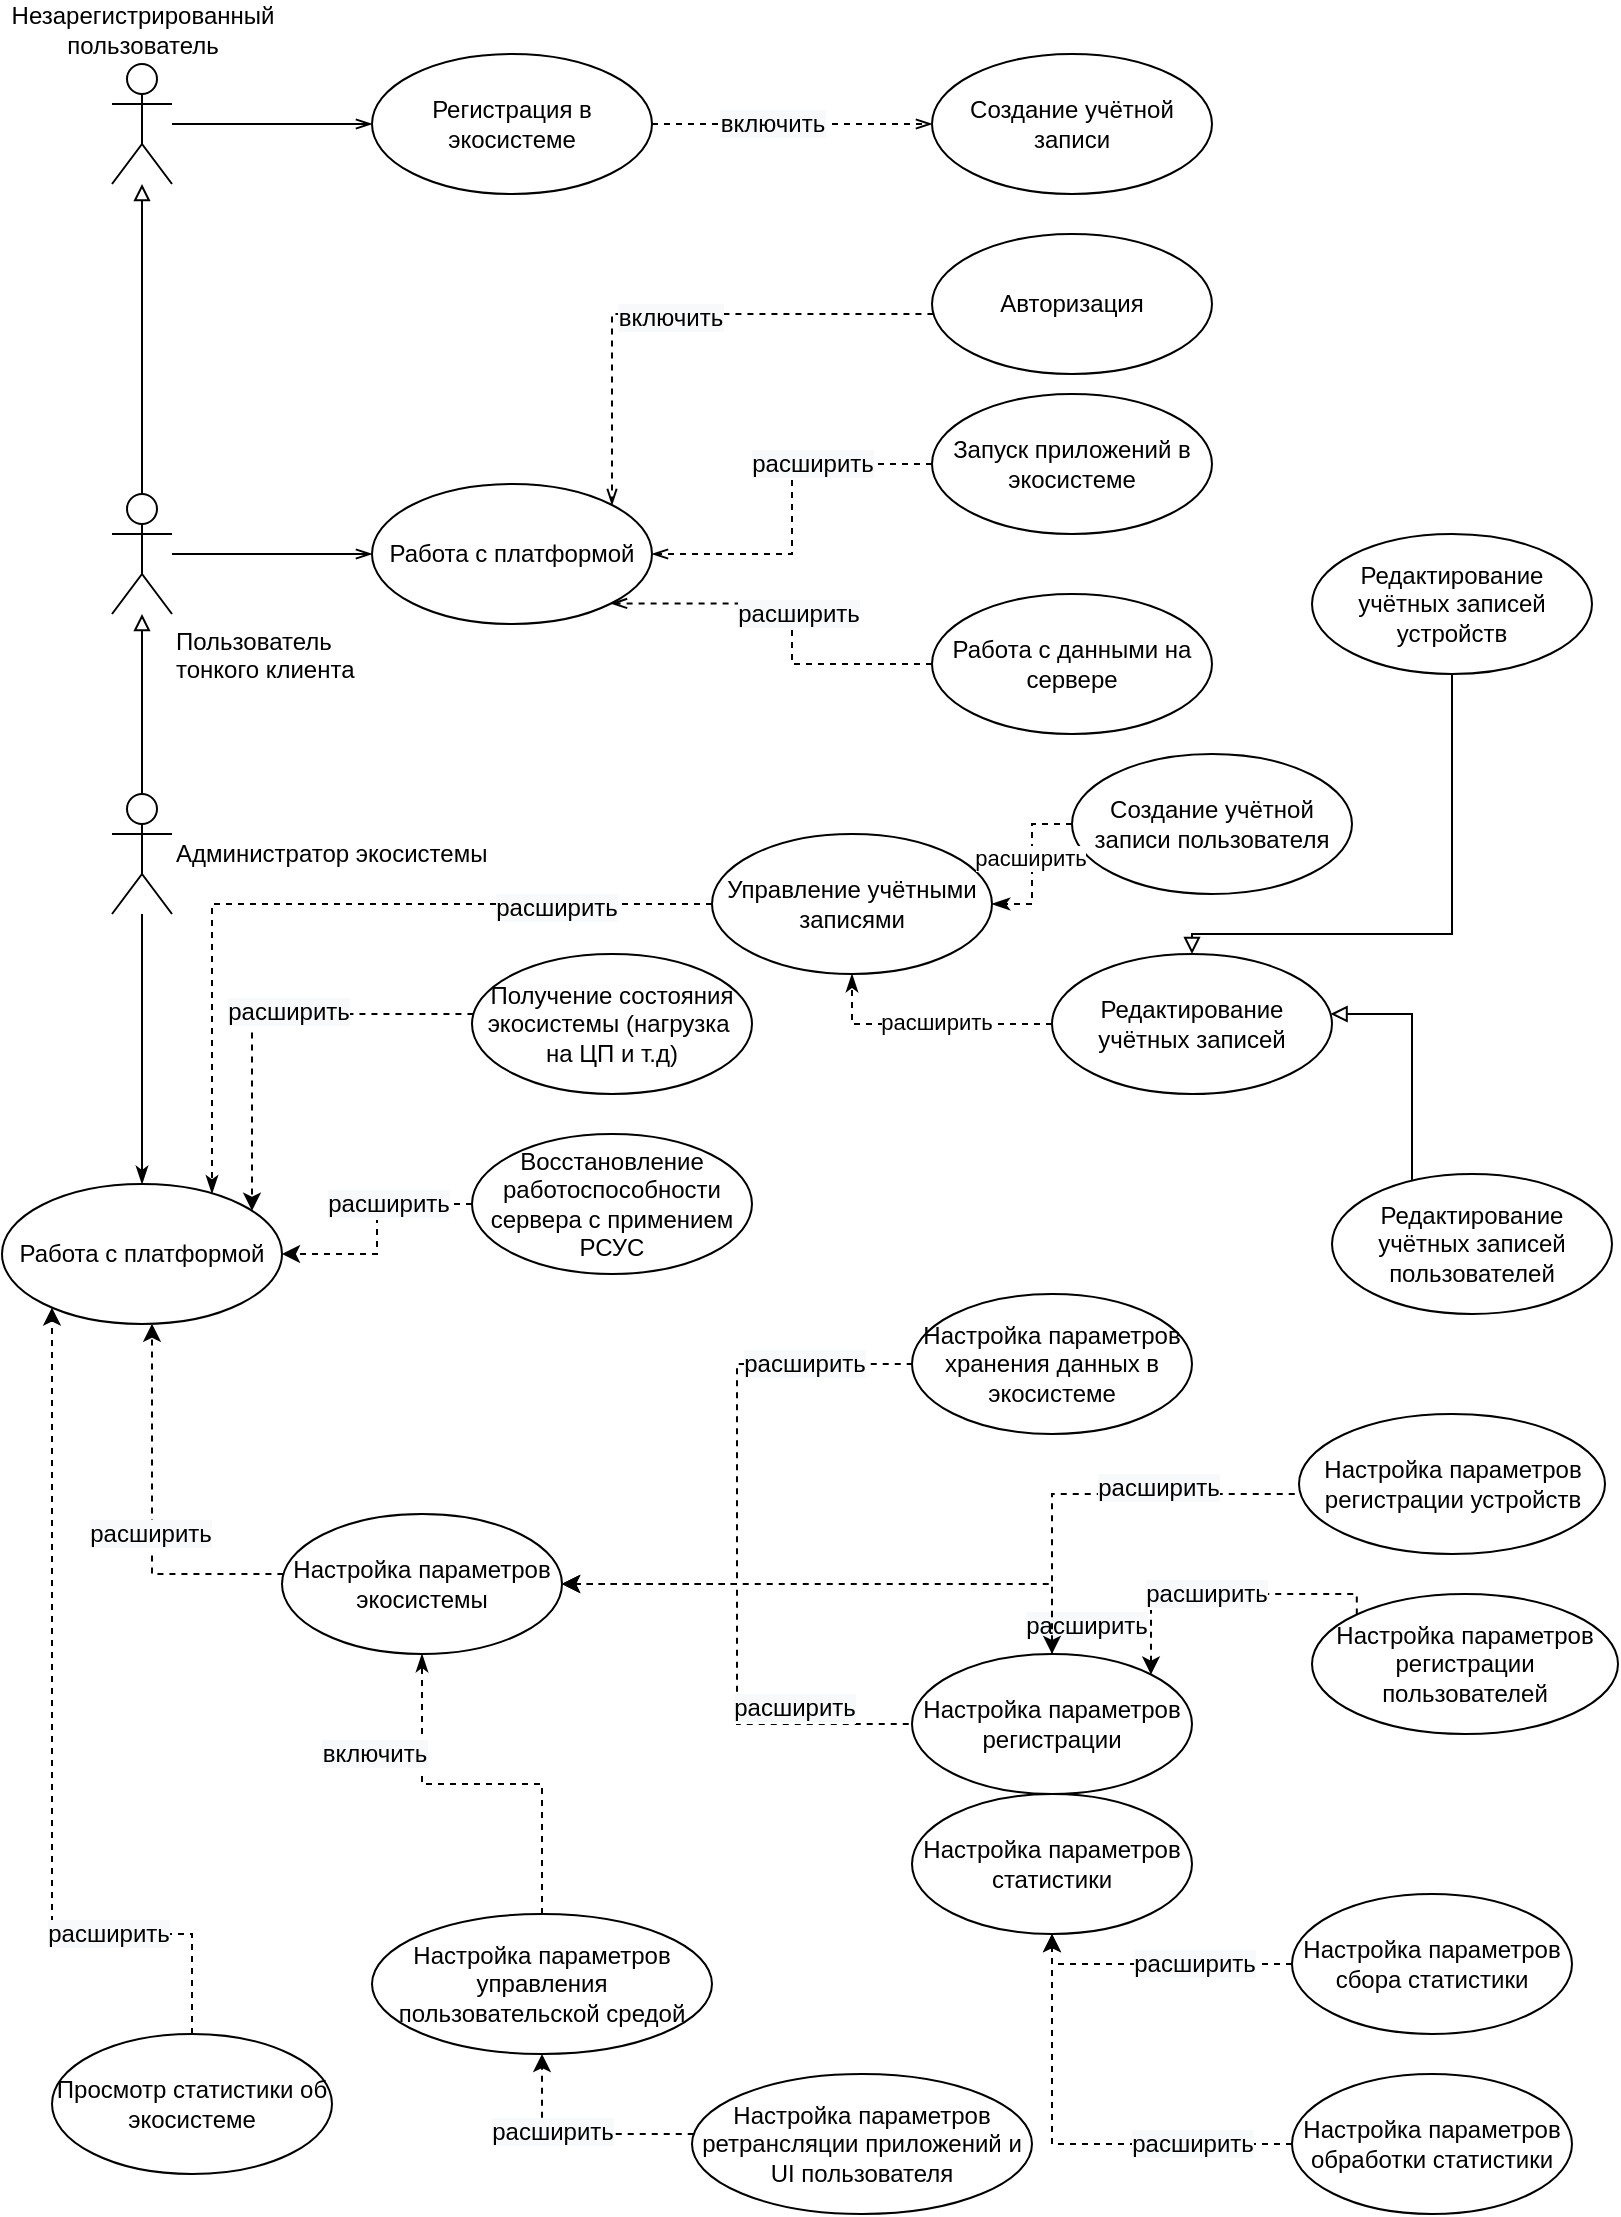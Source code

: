 <mxfile version="20.2.3" type="device"><diagram id="9qbmvZTO2JRVALTVGqM2" name="Use-case diagram"><mxGraphModel dx="730" dy="384" grid="1" gridSize="10" guides="1" tooltips="1" connect="1" arrows="1" fold="1" page="1" pageScale="1" pageWidth="827" pageHeight="1169" math="0" shadow="0"><root><mxCell id="0"/><mxCell id="1" parent="0"/><mxCell id="5ONGX-aJnyXNHV8rb47w-68" value="" style="edgeStyle=orthogonalEdgeStyle;rounded=0;orthogonalLoop=1;jettySize=auto;html=1;endArrow=openThin;endFill=0;" parent="1" source="5ONGX-aJnyXNHV8rb47w-36" target="5ONGX-aJnyXNHV8rb47w-39" edge="1"><mxGeometry relative="1" as="geometry"/></mxCell><mxCell id="5ONGX-aJnyXNHV8rb47w-94" style="edgeStyle=orthogonalEdgeStyle;rounded=0;orthogonalLoop=1;jettySize=auto;html=1;endArrow=block;endFill=0;" parent="1" source="5ONGX-aJnyXNHV8rb47w-36" target="5ONGX-aJnyXNHV8rb47w-61" edge="1"><mxGeometry relative="1" as="geometry"/></mxCell><mxCell id="5ONGX-aJnyXNHV8rb47w-36" value="&lt;font style=&quot;vertical-align: inherit;&quot;&gt;&lt;font style=&quot;vertical-align: inherit;&quot;&gt;Пользователь &lt;br&gt;тонкого клиента&lt;/font&gt;&lt;/font&gt;" style="shape=umlActor;verticalLabelPosition=bottom;verticalAlign=top;html=1;labelPosition=right;align=left;" parent="1" vertex="1"><mxGeometry x="70" y="290" width="30" height="60" as="geometry"/></mxCell><mxCell id="5ONGX-aJnyXNHV8rb47w-73" style="edgeStyle=orthogonalEdgeStyle;rounded=0;orthogonalLoop=1;jettySize=auto;html=1;dashed=1;endArrow=openThin;endFill=0;" parent="1" source="5ONGX-aJnyXNHV8rb47w-40" target="5ONGX-aJnyXNHV8rb47w-39" edge="1"><mxGeometry relative="1" as="geometry"><Array as="points"><mxPoint x="320" y="200"/></Array></mxGeometry></mxCell><mxCell id="P4YzBw-zyyqfYONfL6Ou-20" value="&lt;span style=&quot;font-size: 12px; background-color: rgb(248, 249, 250);&quot;&gt;включить&lt;/span&gt;" style="edgeLabel;html=1;align=center;verticalAlign=middle;resizable=0;points=[];" parent="5ONGX-aJnyXNHV8rb47w-73" vertex="1" connectable="0"><mxGeometry x="0.026" y="2" relative="1" as="geometry"><mxPoint as="offset"/></mxGeometry></mxCell><mxCell id="5ONGX-aJnyXNHV8rb47w-39" value="&lt;font style=&quot;vertical-align: inherit;&quot;&gt;&lt;font style=&quot;vertical-align: inherit;&quot;&gt;Работа с платформой&lt;/font&gt;&lt;/font&gt;" style="ellipse;whiteSpace=wrap;html=1;" parent="1" vertex="1"><mxGeometry x="200" y="285" width="140" height="70" as="geometry"/></mxCell><mxCell id="5ONGX-aJnyXNHV8rb47w-40" value="&lt;font style=&quot;vertical-align: inherit;&quot;&gt;&lt;font style=&quot;vertical-align: inherit;&quot;&gt;Авторизация&lt;/font&gt;&lt;/font&gt;" style="ellipse;whiteSpace=wrap;html=1;" parent="1" vertex="1"><mxGeometry x="480.0" y="160" width="140" height="70" as="geometry"/></mxCell><mxCell id="5ONGX-aJnyXNHV8rb47w-74" style="edgeStyle=orthogonalEdgeStyle;rounded=0;orthogonalLoop=1;jettySize=auto;html=1;dashed=1;endArrow=openThin;endFill=0;" parent="1" source="5ONGX-aJnyXNHV8rb47w-41" target="5ONGX-aJnyXNHV8rb47w-39" edge="1"><mxGeometry relative="1" as="geometry"><mxPoint x="419.55" y="390" as="sourcePoint"/><mxPoint x="320" y="335" as="targetPoint"/></mxGeometry></mxCell><mxCell id="5ONGX-aJnyXNHV8rb47w-41" value="&lt;font style=&quot;vertical-align: inherit;&quot;&gt;&lt;font style=&quot;vertical-align: inherit;&quot;&gt;Запуск приложений в экосистеме&lt;/font&gt;&lt;/font&gt;" style="ellipse;whiteSpace=wrap;html=1;" parent="1" vertex="1"><mxGeometry x="480.0" y="240" width="140" height="70" as="geometry"/></mxCell><mxCell id="5ONGX-aJnyXNHV8rb47w-75" style="edgeStyle=orthogonalEdgeStyle;rounded=0;orthogonalLoop=1;jettySize=auto;html=1;entryX=1;entryY=1;entryDx=0;entryDy=0;dashed=1;endArrow=openThin;endFill=0;" parent="1" source="5ONGX-aJnyXNHV8rb47w-42" target="5ONGX-aJnyXNHV8rb47w-39" edge="1"><mxGeometry relative="1" as="geometry"/></mxCell><mxCell id="P4YzBw-zyyqfYONfL6Ou-18" value="&lt;span style=&quot;font-size: 12px; background-color: rgb(248, 249, 250);&quot;&gt;расширить&lt;/span&gt;" style="edgeLabel;html=1;align=center;verticalAlign=middle;resizable=0;points=[];" parent="5ONGX-aJnyXNHV8rb47w-75" vertex="1" connectable="0"><mxGeometry x="0.189" y="3" relative="1" as="geometry"><mxPoint x="16" y="2" as="offset"/></mxGeometry></mxCell><mxCell id="5ONGX-aJnyXNHV8rb47w-42" value="&lt;font style=&quot;vertical-align: inherit;&quot;&gt;&lt;font style=&quot;vertical-align: inherit;&quot;&gt;Работа с данными на сервере&lt;/font&gt;&lt;/font&gt;" style="ellipse;whiteSpace=wrap;html=1;" parent="1" vertex="1"><mxGeometry x="480.0" y="340" width="140" height="70" as="geometry"/></mxCell><mxCell id="5ONGX-aJnyXNHV8rb47w-66" value="" style="edgeStyle=orthogonalEdgeStyle;rounded=0;orthogonalLoop=1;jettySize=auto;html=1;endArrow=openThin;endFill=0;" parent="1" source="5ONGX-aJnyXNHV8rb47w-61" target="5ONGX-aJnyXNHV8rb47w-62" edge="1"><mxGeometry relative="1" as="geometry"/></mxCell><mxCell id="5ONGX-aJnyXNHV8rb47w-61" value="&lt;font style=&quot;vertical-align: inherit;&quot;&gt;&lt;font style=&quot;vertical-align: inherit;&quot;&gt;Незарегистрированный&lt;br&gt;пользователь&lt;/font&gt;&lt;/font&gt;" style="shape=umlActor;verticalLabelPosition=top;verticalAlign=bottom;html=1;align=center;labelPosition=center;" parent="1" vertex="1"><mxGeometry x="70" y="75" width="30" height="60" as="geometry"/></mxCell><mxCell id="5ONGX-aJnyXNHV8rb47w-67" value="" style="edgeStyle=orthogonalEdgeStyle;rounded=0;orthogonalLoop=1;jettySize=auto;html=1;endArrow=openThin;endFill=0;dashed=1;" parent="1" source="5ONGX-aJnyXNHV8rb47w-62" target="5ONGX-aJnyXNHV8rb47w-63" edge="1"><mxGeometry relative="1" as="geometry"/></mxCell><mxCell id="P4YzBw-zyyqfYONfL6Ou-21" value="&lt;span style=&quot;font-size: 12px; background-color: rgb(248, 249, 250);&quot;&gt;включить&lt;/span&gt;" style="edgeLabel;html=1;align=center;verticalAlign=middle;resizable=0;points=[];" parent="5ONGX-aJnyXNHV8rb47w-67" vertex="1" connectable="0"><mxGeometry x="-0.326" y="-4" relative="1" as="geometry"><mxPoint x="13" y="-4" as="offset"/></mxGeometry></mxCell><mxCell id="5ONGX-aJnyXNHV8rb47w-62" value="&lt;font style=&quot;vertical-align: inherit;&quot;&gt;&lt;font style=&quot;vertical-align: inherit;&quot;&gt;Регистрация в экосистеме&lt;/font&gt;&lt;/font&gt;" style="ellipse;whiteSpace=wrap;html=1;" parent="1" vertex="1"><mxGeometry x="200" y="70" width="140" height="70" as="geometry"/></mxCell><mxCell id="5ONGX-aJnyXNHV8rb47w-63" value="&lt;font style=&quot;vertical-align: inherit;&quot;&gt;&lt;font style=&quot;vertical-align: inherit;&quot;&gt;Создание учётной записи&lt;/font&gt;&lt;/font&gt;" style="ellipse;whiteSpace=wrap;html=1;" parent="1" vertex="1"><mxGeometry x="480" y="70" width="140" height="70" as="geometry"/></mxCell><mxCell id="5ONGX-aJnyXNHV8rb47w-124" value="" style="edgeStyle=orthogonalEdgeStyle;rounded=0;orthogonalLoop=1;jettySize=auto;html=1;endArrow=classicThin;endFill=1;" parent="1" source="5ONGX-aJnyXNHV8rb47w-96" target="5ONGX-aJnyXNHV8rb47w-97" edge="1"><mxGeometry relative="1" as="geometry"/></mxCell><mxCell id="5ONGX-aJnyXNHV8rb47w-96" value="&lt;font style=&quot;vertical-align: inherit;&quot;&gt;&lt;font style=&quot;vertical-align: inherit;&quot;&gt;Администратор экосистемы&lt;/font&gt;&lt;/font&gt;" style="shape=umlActor;verticalLabelPosition=middle;verticalAlign=middle;html=1;labelPosition=right;align=left;" parent="1" vertex="1"><mxGeometry x="70" y="440" width="30" height="60" as="geometry"/></mxCell><mxCell id="5ONGX-aJnyXNHV8rb47w-97" value="Работа с платформой" style="ellipse;whiteSpace=wrap;html=1;" parent="1" vertex="1"><mxGeometry x="15" y="635" width="140" height="70" as="geometry"/></mxCell><mxCell id="961_n1A_lqLjm-fpX2Do-2" style="edgeStyle=orthogonalEdgeStyle;rounded=0;orthogonalLoop=1;jettySize=auto;html=1;dashed=1;endArrow=classic;endFill=1;" parent="1" source="5ONGX-aJnyXNHV8rb47w-99" target="5ONGX-aJnyXNHV8rb47w-97" edge="1"><mxGeometry relative="1" as="geometry"><mxPoint x="30" y="835" as="targetPoint"/><Array as="points"><mxPoint x="320" y="550"/><mxPoint x="140" y="550"/></Array></mxGeometry></mxCell><mxCell id="P4YzBw-zyyqfYONfL6Ou-6" value="&lt;span style=&quot;font-size: 12px; background-color: rgb(248, 249, 250);&quot;&gt;расширить&lt;/span&gt;" style="edgeLabel;html=1;align=center;verticalAlign=middle;resizable=0;points=[];" parent="961_n1A_lqLjm-fpX2Do-2" vertex="1" connectable="0"><mxGeometry x="-0.114" y="-1" relative="1" as="geometry"><mxPoint as="offset"/></mxGeometry></mxCell><mxCell id="5ONGX-aJnyXNHV8rb47w-99" value="Получение состояния экосистемы (нагрузка&amp;nbsp; на ЦП и т.д)" style="ellipse;whiteSpace=wrap;html=1;" parent="1" vertex="1"><mxGeometry x="250" y="520" width="140" height="70" as="geometry"/></mxCell><mxCell id="5ONGX-aJnyXNHV8rb47w-136" style="edgeStyle=orthogonalEdgeStyle;rounded=0;orthogonalLoop=1;jettySize=auto;html=1;dashed=1;endArrow=none;endFill=0;entryX=0;entryY=0.5;entryDx=0;entryDy=0;startArrow=classic;startFill=1;" parent="1" source="5ONGX-aJnyXNHV8rb47w-100" target="5ONGX-aJnyXNHV8rb47w-103" edge="1"><mxGeometry relative="1" as="geometry"/></mxCell><mxCell id="P4YzBw-zyyqfYONfL6Ou-10" value="&lt;span style=&quot;font-size: 12px; background-color: rgb(248, 249, 250);&quot;&gt;расширить&lt;/span&gt;" style="edgeLabel;html=1;align=center;verticalAlign=middle;resizable=0;points=[];" parent="5ONGX-aJnyXNHV8rb47w-136" vertex="1" connectable="0"><mxGeometry x="0.531" relative="1" as="geometry"><mxPoint x="13" as="offset"/></mxGeometry></mxCell><mxCell id="5ONGX-aJnyXNHV8rb47w-137" style="edgeStyle=orthogonalEdgeStyle;rounded=0;orthogonalLoop=1;jettySize=auto;html=1;dashed=1;endArrow=none;endFill=0;startArrow=classic;startFill=1;" parent="1" source="5ONGX-aJnyXNHV8rb47w-100" target="5ONGX-aJnyXNHV8rb47w-104" edge="1"><mxGeometry relative="1" as="geometry"/></mxCell><mxCell id="P4YzBw-zyyqfYONfL6Ou-11" value="&lt;span style=&quot;font-size: 12px; background-color: rgb(248, 249, 250);&quot;&gt;расширить&lt;/span&gt;" style="edgeLabel;html=1;align=center;verticalAlign=middle;resizable=0;points=[];" parent="5ONGX-aJnyXNHV8rb47w-137" vertex="1" connectable="0"><mxGeometry x="0.215" relative="1" as="geometry"><mxPoint x="28" as="offset"/></mxGeometry></mxCell><mxCell id="5ONGX-aJnyXNHV8rb47w-138" style="edgeStyle=orthogonalEdgeStyle;rounded=0;orthogonalLoop=1;jettySize=auto;html=1;dashed=1;endArrow=none;endFill=0;startArrow=classic;startFill=1;" parent="1" source="5ONGX-aJnyXNHV8rb47w-100" target="5ONGX-aJnyXNHV8rb47w-105" edge="1"><mxGeometry relative="1" as="geometry"/></mxCell><mxCell id="P4YzBw-zyyqfYONfL6Ou-12" value="&lt;span style=&quot;font-size: 12px; background-color: rgb(248, 249, 250);&quot;&gt;расширить&lt;/span&gt;" style="edgeLabel;html=1;align=center;verticalAlign=middle;resizable=0;points=[];" parent="5ONGX-aJnyXNHV8rb47w-138" vertex="1" connectable="0"><mxGeometry x="0.513" y="1" relative="1" as="geometry"><mxPoint x="16" y="1" as="offset"/></mxGeometry></mxCell><mxCell id="5ONGX-aJnyXNHV8rb47w-100" value="Настройка параметров экосистемы" style="ellipse;whiteSpace=wrap;html=1;" parent="1" vertex="1"><mxGeometry x="155" y="800" width="140" height="70" as="geometry"/></mxCell><mxCell id="5ONGX-aJnyXNHV8rb47w-131" style="edgeStyle=orthogonalEdgeStyle;rounded=0;orthogonalLoop=1;jettySize=auto;html=1;dashed=1;endArrow=classic;endFill=1;" parent="1" source="5ONGX-aJnyXNHV8rb47w-101" target="5ONGX-aJnyXNHV8rb47w-97" edge="1"><mxGeometry relative="1" as="geometry"><mxPoint x="30" y="1010" as="targetPoint"/><Array as="points"><mxPoint x="110" y="1010"/><mxPoint x="40" y="1010"/></Array></mxGeometry></mxCell><mxCell id="P4YzBw-zyyqfYONfL6Ou-4" value="&lt;span style=&quot;font-size: 12px; background-color: rgb(248, 249, 250);&quot;&gt;расширить&lt;/span&gt;" style="edgeLabel;html=1;align=center;verticalAlign=middle;resizable=0;points=[];" parent="5ONGX-aJnyXNHV8rb47w-131" vertex="1" connectable="0"><mxGeometry x="-0.654" y="-3" relative="1" as="geometry"><mxPoint x="-17" y="3" as="offset"/></mxGeometry></mxCell><mxCell id="5ONGX-aJnyXNHV8rb47w-101" value="Просмотр статистики об экосистеме" style="ellipse;whiteSpace=wrap;html=1;" parent="1" vertex="1"><mxGeometry x="40" y="1060" width="140" height="70" as="geometry"/></mxCell><mxCell id="5ONGX-aJnyXNHV8rb47w-103" value="Настройка параметров хранения данных в экосистеме" style="ellipse;whiteSpace=wrap;html=1;" parent="1" vertex="1"><mxGeometry x="470" y="690" width="140" height="70" as="geometry"/></mxCell><mxCell id="P4YzBw-zyyqfYONfL6Ou-72" style="edgeStyle=elbowEdgeStyle;rounded=0;jumpStyle=arc;orthogonalLoop=1;jettySize=auto;elbow=vertical;html=1;dashed=1;startArrow=classic;startFill=1;endArrow=none;endFill=0;" parent="1" source="5ONGX-aJnyXNHV8rb47w-104" target="5ONGX-aJnyXNHV8rb47w-115" edge="1"><mxGeometry relative="1" as="geometry"><Array as="points"><mxPoint x="540" y="790"/></Array></mxGeometry></mxCell><mxCell id="g85SDhgVT6zHNvLbdaMF-13" value="&lt;span style=&quot;font-size: 12px; background-color: rgb(248, 249, 250);&quot;&gt;расширить&lt;/span&gt;" style="edgeLabel;html=1;align=center;verticalAlign=middle;resizable=0;points=[];" parent="P4YzBw-zyyqfYONfL6Ou-72" vertex="1" connectable="0"><mxGeometry x="0.302" y="3" relative="1" as="geometry"><mxPoint as="offset"/></mxGeometry></mxCell><mxCell id="P4YzBw-zyyqfYONfL6Ou-73" style="edgeStyle=elbowEdgeStyle;rounded=0;jumpStyle=arc;orthogonalLoop=1;jettySize=auto;elbow=vertical;html=1;entryX=0;entryY=0;entryDx=0;entryDy=0;dashed=1;startArrow=classic;startFill=1;endArrow=none;endFill=0;exitX=1;exitY=0;exitDx=0;exitDy=0;" parent="1" source="5ONGX-aJnyXNHV8rb47w-104" target="5ONGX-aJnyXNHV8rb47w-116" edge="1"><mxGeometry relative="1" as="geometry"><Array as="points"><mxPoint x="640" y="840"/></Array></mxGeometry></mxCell><mxCell id="P4YzBw-zyyqfYONfL6Ou-74" value="&lt;span style=&quot;font-size: 12px; background-color: rgb(248, 249, 250);&quot;&gt;расширить&lt;/span&gt;" style="edgeLabel;html=1;align=center;verticalAlign=middle;resizable=0;points=[];" parent="P4YzBw-zyyqfYONfL6Ou-73" vertex="1" connectable="0"><mxGeometry x="-0.245" y="2" relative="1" as="geometry"><mxPoint x="10" y="2" as="offset"/></mxGeometry></mxCell><mxCell id="5ONGX-aJnyXNHV8rb47w-104" value="Настройка параметров регистрации" style="ellipse;whiteSpace=wrap;html=1;" parent="1" vertex="1"><mxGeometry x="470" y="870" width="140" height="70" as="geometry"/></mxCell><mxCell id="5ONGX-aJnyXNHV8rb47w-105" value="Настройка параметров статистики" style="ellipse;whiteSpace=wrap;html=1;" parent="1" vertex="1"><mxGeometry x="470" y="940" width="140" height="70" as="geometry"/></mxCell><mxCell id="5ONGX-aJnyXNHV8rb47w-115" value="Настройка параметров регистрации устройств" style="ellipse;whiteSpace=wrap;html=1;" parent="1" vertex="1"><mxGeometry x="663.5" y="750" width="153" height="70" as="geometry"/></mxCell><mxCell id="5ONGX-aJnyXNHV8rb47w-116" value="Настройка параметров регистрации пользователей" style="ellipse;whiteSpace=wrap;html=1;" parent="1" vertex="1"><mxGeometry x="670" y="840" width="153" height="70" as="geometry"/></mxCell><mxCell id="5ONGX-aJnyXNHV8rb47w-144" style="rounded=0;orthogonalLoop=1;jettySize=auto;html=1;endArrow=classic;endFill=1;edgeStyle=orthogonalEdgeStyle;dashed=1;" parent="1" source="5ONGX-aJnyXNHV8rb47w-117" target="5ONGX-aJnyXNHV8rb47w-105" edge="1"><mxGeometry relative="1" as="geometry"><Array as="points"><mxPoint x="540" y="1025"/></Array></mxGeometry></mxCell><mxCell id="P4YzBw-zyyqfYONfL6Ou-75" value="&lt;span style=&quot;font-size: 12px; background-color: rgb(248, 249, 250);&quot;&gt;расширить&lt;/span&gt;" style="edgeLabel;html=1;align=center;verticalAlign=middle;resizable=0;points=[];" parent="5ONGX-aJnyXNHV8rb47w-144" vertex="1" connectable="0"><mxGeometry x="0.685" relative="1" as="geometry"><mxPoint x="64" as="offset"/></mxGeometry></mxCell><mxCell id="5ONGX-aJnyXNHV8rb47w-117" value="Настройка параметров сбора статистики" style="ellipse;whiteSpace=wrap;html=1;" parent="1" vertex="1"><mxGeometry x="660" y="990" width="140" height="70" as="geometry"/></mxCell><mxCell id="g85SDhgVT6zHNvLbdaMF-15" style="edgeStyle=orthogonalEdgeStyle;rounded=0;orthogonalLoop=1;jettySize=auto;html=1;entryX=0.5;entryY=1;entryDx=0;entryDy=0;endArrow=classic;endFill=1;dashed=1;" parent="1" source="5ONGX-aJnyXNHV8rb47w-118" target="5ONGX-aJnyXNHV8rb47w-105" edge="1"><mxGeometry relative="1" as="geometry"/></mxCell><mxCell id="5ONGX-aJnyXNHV8rb47w-118" value="Настройка параметров обработки статистики" style="ellipse;whiteSpace=wrap;html=1;" parent="1" vertex="1"><mxGeometry x="660" y="1080" width="140" height="70" as="geometry"/></mxCell><mxCell id="5ONGX-aJnyXNHV8rb47w-132" style="edgeStyle=orthogonalEdgeStyle;rounded=0;orthogonalLoop=1;jettySize=auto;html=1;dashed=1;endArrow=classicThin;endFill=1;" parent="1" source="g85SDhgVT6zHNvLbdaMF-2" target="5ONGX-aJnyXNHV8rb47w-97" edge="1"><mxGeometry relative="1" as="geometry"><mxPoint x="110" y="1350" as="sourcePoint"/><Array as="points"><mxPoint x="120" y="495"/></Array></mxGeometry></mxCell><mxCell id="P4YzBw-zyyqfYONfL6Ou-7" value="&lt;span style=&quot;font-size: 12px; background-color: rgb(248, 249, 250);&quot;&gt;расширить&lt;/span&gt;" style="edgeLabel;html=1;align=center;verticalAlign=middle;resizable=0;points=[];" parent="5ONGX-aJnyXNHV8rb47w-132" vertex="1" connectable="0"><mxGeometry x="-0.592" y="2" relative="1" as="geometry"><mxPoint x="2" as="offset"/></mxGeometry></mxCell><mxCell id="961_n1A_lqLjm-fpX2Do-3" style="edgeStyle=orthogonalEdgeStyle;rounded=0;orthogonalLoop=1;jettySize=auto;html=1;dashed=1;endArrow=classic;endFill=1;" parent="1" source="5ONGX-aJnyXNHV8rb47w-100" target="5ONGX-aJnyXNHV8rb47w-97" edge="1"><mxGeometry relative="1" as="geometry"><mxPoint x="30" y="904.53" as="targetPoint"/><mxPoint x="130" y="840" as="sourcePoint"/><Array as="points"><mxPoint x="90" y="830"/></Array></mxGeometry></mxCell><mxCell id="P4YzBw-zyyqfYONfL6Ou-5" value="&lt;span style=&quot;font-size: 12px; background-color: rgb(248, 249, 250);&quot;&gt;расширить&lt;/span&gt;" style="edgeLabel;html=1;align=center;verticalAlign=middle;resizable=0;points=[];" parent="961_n1A_lqLjm-fpX2Do-3" vertex="1" connectable="0"><mxGeometry x="-0.103" y="1" relative="1" as="geometry"><mxPoint as="offset"/></mxGeometry></mxCell><mxCell id="P4YzBw-zyyqfYONfL6Ou-30" value="Настройка параметров управления пользовательской средой" style="ellipse;whiteSpace=wrap;html=1;" parent="1" vertex="1"><mxGeometry x="200" y="1000" width="170" height="70" as="geometry"/></mxCell><mxCell id="P4YzBw-zyyqfYONfL6Ou-31" style="edgeStyle=orthogonalEdgeStyle;rounded=0;orthogonalLoop=1;jettySize=auto;html=1;dashed=1;endArrow=classicThin;endFill=1;" parent="1" source="P4YzBw-zyyqfYONfL6Ou-30" target="5ONGX-aJnyXNHV8rb47w-100" edge="1"><mxGeometry relative="1" as="geometry"><mxPoint x="510.0" y="1150" as="sourcePoint"/><mxPoint x="310" y="930" as="targetPoint"/></mxGeometry></mxCell><mxCell id="P4YzBw-zyyqfYONfL6Ou-32" value="&lt;span style=&quot;font-size: 12px; background-color: rgb(248, 249, 250);&quot;&gt;включить&lt;/span&gt;" style="edgeLabel;html=1;align=center;verticalAlign=middle;resizable=0;points=[];" parent="P4YzBw-zyyqfYONfL6Ou-31" vertex="1" connectable="0"><mxGeometry x="0.513" y="1" relative="1" as="geometry"><mxPoint x="-23" y="3" as="offset"/></mxGeometry></mxCell><mxCell id="P4YzBw-zyyqfYONfL6Ou-59" style="edgeStyle=orthogonalEdgeStyle;rounded=0;jumpStyle=arc;orthogonalLoop=1;jettySize=auto;html=1;endArrow=classic;endFill=1;dashed=1;" parent="1" source="P4YzBw-zyyqfYONfL6Ou-54" target="P4YzBw-zyyqfYONfL6Ou-30" edge="1"><mxGeometry relative="1" as="geometry"><mxPoint x="455" y="1425" as="targetPoint"/><Array as="points"><mxPoint x="285" y="1110"/></Array></mxGeometry></mxCell><mxCell id="g85SDhgVT6zHNvLbdaMF-14" value="&lt;span style=&quot;font-size: 12px; background-color: rgb(248, 249, 250);&quot;&gt;расширить&lt;/span&gt;" style="edgeLabel;html=1;align=center;verticalAlign=middle;resizable=0;points=[];" parent="P4YzBw-zyyqfYONfL6Ou-59" vertex="1" connectable="0"><mxGeometry x="0.225" y="-1" relative="1" as="geometry"><mxPoint as="offset"/></mxGeometry></mxCell><mxCell id="P4YzBw-zyyqfYONfL6Ou-54" value="Настройка параметров ретрансляции приложений и UI пользователя" style="ellipse;whiteSpace=wrap;html=1;" parent="1" vertex="1"><mxGeometry x="360" y="1080" width="170" height="70" as="geometry"/></mxCell><mxCell id="g85SDhgVT6zHNvLbdaMF-1" style="edgeStyle=orthogonalEdgeStyle;rounded=0;orthogonalLoop=1;jettySize=auto;html=1;endArrow=block;endFill=0;" parent="1" source="5ONGX-aJnyXNHV8rb47w-96" target="5ONGX-aJnyXNHV8rb47w-36" edge="1"><mxGeometry relative="1" as="geometry"><mxPoint x="84.74" y="495" as="sourcePoint"/><mxPoint x="84.74" y="340" as="targetPoint"/></mxGeometry></mxCell><mxCell id="g85SDhgVT6zHNvLbdaMF-2" value="Управление учётными записями" style="ellipse;whiteSpace=wrap;html=1;" parent="1" vertex="1"><mxGeometry x="370" y="460" width="140" height="70" as="geometry"/></mxCell><mxCell id="g85SDhgVT6zHNvLbdaMF-3" value="Создание учётной записи пользователя" style="ellipse;whiteSpace=wrap;html=1;" parent="1" vertex="1"><mxGeometry x="550" y="420" width="140" height="70" as="geometry"/></mxCell><mxCell id="g85SDhgVT6zHNvLbdaMF-4" style="edgeStyle=orthogonalEdgeStyle;rounded=0;orthogonalLoop=1;jettySize=auto;html=1;dashed=1;endArrow=classicThin;endFill=1;entryX=0.5;entryY=1;entryDx=0;entryDy=0;" parent="1" source="g85SDhgVT6zHNvLbdaMF-6" target="g85SDhgVT6zHNvLbdaMF-2" edge="1"><mxGeometry relative="1" as="geometry"><mxPoint x="440" y="605" as="targetPoint"/></mxGeometry></mxCell><mxCell id="g85SDhgVT6zHNvLbdaMF-5" value="расширить" style="edgeLabel;html=1;align=center;verticalAlign=middle;resizable=0;points=[];" parent="g85SDhgVT6zHNvLbdaMF-4" vertex="1" connectable="0"><mxGeometry x="-0.075" y="-1" relative="1" as="geometry"><mxPoint as="offset"/></mxGeometry></mxCell><mxCell id="g85SDhgVT6zHNvLbdaMF-6" value="Редактирование учётных записей" style="ellipse;whiteSpace=wrap;html=1;" parent="1" vertex="1"><mxGeometry x="540" y="520" width="140" height="70" as="geometry"/></mxCell><mxCell id="g85SDhgVT6zHNvLbdaMF-7" style="edgeStyle=orthogonalEdgeStyle;rounded=0;orthogonalLoop=1;jettySize=auto;html=1;endArrow=block;endFill=0;" parent="1" source="g85SDhgVT6zHNvLbdaMF-8" target="g85SDhgVT6zHNvLbdaMF-6" edge="1"><mxGeometry relative="1" as="geometry"><Array as="points"><mxPoint x="740" y="510"/><mxPoint x="610" y="510"/></Array></mxGeometry></mxCell><mxCell id="g85SDhgVT6zHNvLbdaMF-8" value="Редактирование учётных записей устройств" style="ellipse;whiteSpace=wrap;html=1;" parent="1" vertex="1"><mxGeometry x="670" y="310" width="140" height="70" as="geometry"/></mxCell><mxCell id="g85SDhgVT6zHNvLbdaMF-9" style="edgeStyle=orthogonalEdgeStyle;rounded=0;orthogonalLoop=1;jettySize=auto;html=1;endArrow=block;endFill=0;" parent="1" source="g85SDhgVT6zHNvLbdaMF-10" target="g85SDhgVT6zHNvLbdaMF-6" edge="1"><mxGeometry relative="1" as="geometry"><Array as="points"><mxPoint x="720" y="550"/></Array></mxGeometry></mxCell><mxCell id="g85SDhgVT6zHNvLbdaMF-10" value="Редактирование учётных записей пользователей" style="ellipse;whiteSpace=wrap;html=1;" parent="1" vertex="1"><mxGeometry x="680" y="630" width="140" height="70" as="geometry"/></mxCell><mxCell id="g85SDhgVT6zHNvLbdaMF-11" style="edgeStyle=orthogonalEdgeStyle;rounded=0;orthogonalLoop=1;jettySize=auto;html=1;dashed=1;endArrow=classicThin;endFill=1;exitX=0;exitY=0.5;exitDx=0;exitDy=0;entryX=1;entryY=0.5;entryDx=0;entryDy=0;" parent="1" source="g85SDhgVT6zHNvLbdaMF-3" target="g85SDhgVT6zHNvLbdaMF-2" edge="1"><mxGeometry relative="1" as="geometry"><mxPoint x="600" y="260.0" as="sourcePoint"/><mxPoint x="450" y="320" as="targetPoint"/></mxGeometry></mxCell><mxCell id="g85SDhgVT6zHNvLbdaMF-12" value="расширить" style="edgeLabel;html=1;align=center;verticalAlign=middle;resizable=0;points=[];" parent="g85SDhgVT6zHNvLbdaMF-11" vertex="1" connectable="0"><mxGeometry x="-0.075" y="-1" relative="1" as="geometry"><mxPoint as="offset"/></mxGeometry></mxCell><mxCell id="34DmfiNnr82OJKruHUAg-2" style="edgeStyle=orthogonalEdgeStyle;rounded=0;orthogonalLoop=1;jettySize=auto;html=1;dashed=1;endFill=1;" parent="1" source="34DmfiNnr82OJKruHUAg-1" target="5ONGX-aJnyXNHV8rb47w-97" edge="1"><mxGeometry relative="1" as="geometry"/></mxCell><mxCell id="34DmfiNnr82OJKruHUAg-3" value="&lt;span style=&quot;font-size: 12px; background-color: rgb(248, 249, 250);&quot;&gt;расширить&lt;/span&gt;" style="edgeLabel;html=1;align=center;verticalAlign=middle;resizable=0;points=[];" parent="34DmfiNnr82OJKruHUAg-2" vertex="1" connectable="0"><mxGeometry x="-0.293" relative="1" as="geometry"><mxPoint as="offset"/></mxGeometry></mxCell><mxCell id="34DmfiNnr82OJKruHUAg-1" value="Восстановление работоспособности сервера с примением РСУС" style="ellipse;whiteSpace=wrap;html=1;" parent="1" vertex="1"><mxGeometry x="250" y="610" width="140" height="70" as="geometry"/></mxCell><mxCell id="MBc986jpA3Ng69FOmmYE-1" value="&lt;span style=&quot;font-size: 12px; background-color: rgb(248, 249, 250);&quot;&gt;расширить&lt;/span&gt;" style="edgeLabel;html=1;align=center;verticalAlign=middle;resizable=0;points=[];" vertex="1" connectable="0" parent="1"><mxGeometry x="610.004" y="1114.998" as="geometry"/></mxCell><mxCell id="MBc986jpA3Ng69FOmmYE-2" value="&lt;span style=&quot;font-size: 12px; background-color: rgb(248, 249, 250);&quot;&gt;расширить&lt;/span&gt;" style="edgeLabel;html=1;align=center;verticalAlign=middle;resizable=0;points=[];" vertex="1" connectable="0" parent="1"><mxGeometry x="420.003" y="275.002" as="geometry"/></mxCell></root></mxGraphModel></diagram></mxfile>